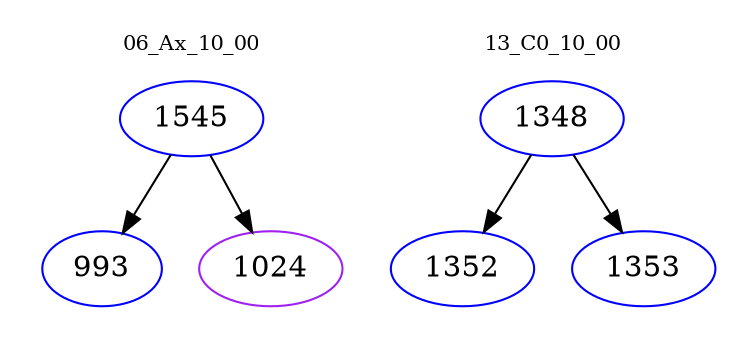 digraph{
subgraph cluster_0 {
color = white
label = "06_Ax_10_00";
fontsize=10;
T0_1545 [label="1545", color="blue"]
T0_1545 -> T0_993 [color="black"]
T0_993 [label="993", color="blue"]
T0_1545 -> T0_1024 [color="black"]
T0_1024 [label="1024", color="purple"]
}
subgraph cluster_1 {
color = white
label = "13_C0_10_00";
fontsize=10;
T1_1348 [label="1348", color="blue"]
T1_1348 -> T1_1352 [color="black"]
T1_1352 [label="1352", color="blue"]
T1_1348 -> T1_1353 [color="black"]
T1_1353 [label="1353", color="blue"]
}
}
